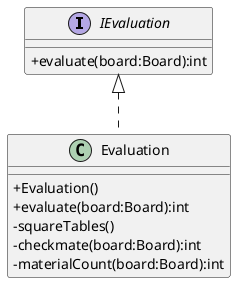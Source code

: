 @startuml evaluation
skinparam ClassAttributeIconSize 0

Interface IEvaluation{
    + evaluate(board:Board):int
}

class Evaluation{
    + Evaluation()
    + evaluate(board:Board):int
    - squareTables()
    - checkmate(board:Board):int
    - materialCount(board:Board):int
}

IEvaluation <|.. Evaluation

@enduml